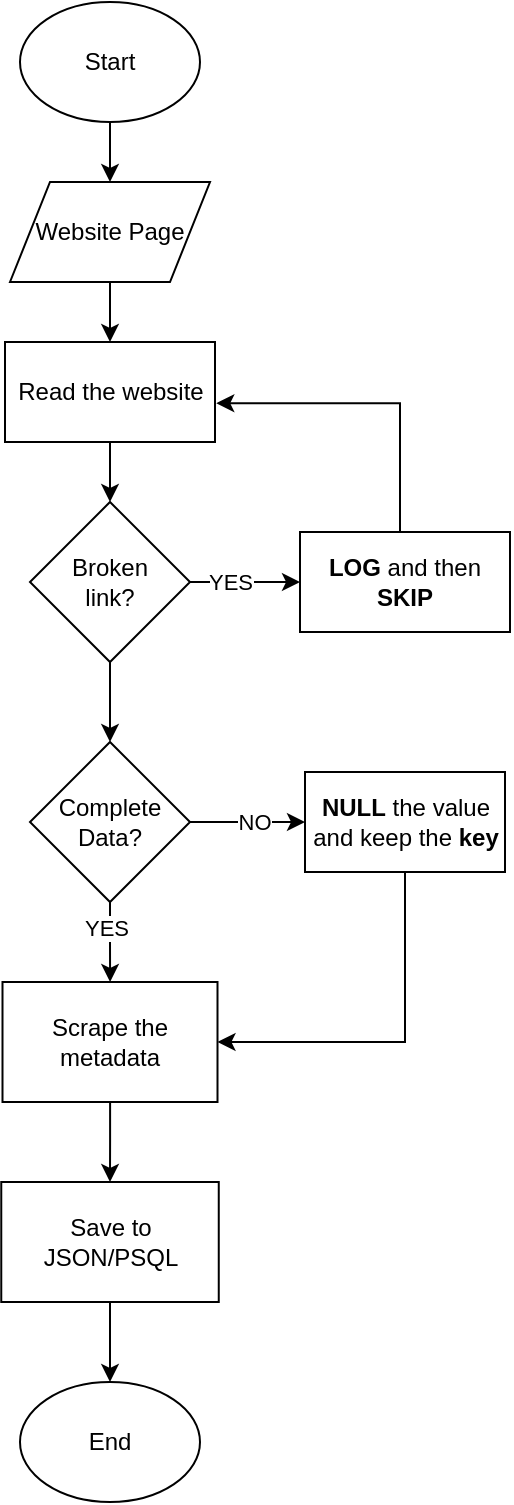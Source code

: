 <mxfile pages="3">
    <diagram name="Page-1" id="tKZHT5R124W45EyModIy">
        <mxGraphModel dx="465" dy="458" grid="1" gridSize="10" guides="1" tooltips="1" connect="1" arrows="1" fold="1" page="1" pageScale="1" pageWidth="850" pageHeight="1100" math="0" shadow="0">
            <root>
                <mxCell id="0"/>
                <mxCell id="1" parent="0"/>
                <mxCell id="uIuvncigJdHBzl5L_ONP-3" value="" style="edgeStyle=orthogonalEdgeStyle;rounded=0;orthogonalLoop=1;jettySize=auto;html=1;" parent="1" source="uIuvncigJdHBzl5L_ONP-1" target="uIuvncigJdHBzl5L_ONP-2" edge="1">
                    <mxGeometry relative="1" as="geometry"/>
                </mxCell>
                <mxCell id="uIuvncigJdHBzl5L_ONP-1" value="Start" style="ellipse;whiteSpace=wrap;html=1;" parent="1" vertex="1">
                    <mxGeometry x="350" y="100" width="90" height="60" as="geometry"/>
                </mxCell>
                <mxCell id="uIuvncigJdHBzl5L_ONP-5" value="" style="edgeStyle=orthogonalEdgeStyle;rounded=0;orthogonalLoop=1;jettySize=auto;html=1;" parent="1" source="uIuvncigJdHBzl5L_ONP-2" target="uIuvncigJdHBzl5L_ONP-4" edge="1">
                    <mxGeometry relative="1" as="geometry"/>
                </mxCell>
                <mxCell id="uIuvncigJdHBzl5L_ONP-2" value="Website Page" style="shape=parallelogram;perimeter=parallelogramPerimeter;whiteSpace=wrap;html=1;fixedSize=1;" parent="1" vertex="1">
                    <mxGeometry x="345" y="190" width="100" height="50" as="geometry"/>
                </mxCell>
                <mxCell id="uIuvncigJdHBzl5L_ONP-7" value="" style="edgeStyle=orthogonalEdgeStyle;rounded=0;orthogonalLoop=1;jettySize=auto;html=1;" parent="1" source="uIuvncigJdHBzl5L_ONP-4" target="uIuvncigJdHBzl5L_ONP-6" edge="1">
                    <mxGeometry relative="1" as="geometry"/>
                </mxCell>
                <mxCell id="uIuvncigJdHBzl5L_ONP-4" value="Read the website" style="whiteSpace=wrap;html=1;" parent="1" vertex="1">
                    <mxGeometry x="342.5" y="270" width="105" height="50" as="geometry"/>
                </mxCell>
                <mxCell id="uIuvncigJdHBzl5L_ONP-9" value="" style="edgeStyle=orthogonalEdgeStyle;rounded=0;orthogonalLoop=1;jettySize=auto;html=1;" parent="1" source="uIuvncigJdHBzl5L_ONP-6" target="uIuvncigJdHBzl5L_ONP-8" edge="1">
                    <mxGeometry relative="1" as="geometry"/>
                </mxCell>
                <mxCell id="uIuvncigJdHBzl5L_ONP-11" value="YES" style="edgeLabel;html=1;align=center;verticalAlign=middle;resizable=0;points=[];" parent="uIuvncigJdHBzl5L_ONP-9" vertex="1" connectable="0">
                    <mxGeometry x="-0.268" relative="1" as="geometry">
                        <mxPoint as="offset"/>
                    </mxGeometry>
                </mxCell>
                <mxCell id="uIuvncigJdHBzl5L_ONP-13" value="" style="edgeStyle=orthogonalEdgeStyle;rounded=0;orthogonalLoop=1;jettySize=auto;html=1;" parent="1" source="uIuvncigJdHBzl5L_ONP-6" target="uIuvncigJdHBzl5L_ONP-12" edge="1">
                    <mxGeometry relative="1" as="geometry"/>
                </mxCell>
                <mxCell id="uIuvncigJdHBzl5L_ONP-6" value="Broken&lt;div&gt;link?&lt;/div&gt;" style="rhombus;whiteSpace=wrap;html=1;" parent="1" vertex="1">
                    <mxGeometry x="355" y="350" width="80" height="80" as="geometry"/>
                </mxCell>
                <mxCell id="uIuvncigJdHBzl5L_ONP-8" value="&lt;b&gt;LOG&lt;/b&gt;&amp;nbsp;and then &lt;b&gt;SKIP&lt;/b&gt;" style="whiteSpace=wrap;html=1;" parent="1" vertex="1">
                    <mxGeometry x="490" y="365" width="105" height="50" as="geometry"/>
                </mxCell>
                <mxCell id="uIuvncigJdHBzl5L_ONP-10" style="edgeStyle=orthogonalEdgeStyle;rounded=0;orthogonalLoop=1;jettySize=auto;html=1;entryX=1.006;entryY=0.612;entryDx=0;entryDy=0;entryPerimeter=0;" parent="1" source="uIuvncigJdHBzl5L_ONP-8" target="uIuvncigJdHBzl5L_ONP-4" edge="1">
                    <mxGeometry relative="1" as="geometry">
                        <Array as="points">
                            <mxPoint x="540" y="301"/>
                        </Array>
                    </mxGeometry>
                </mxCell>
                <mxCell id="uIuvncigJdHBzl5L_ONP-15" value="" style="edgeStyle=orthogonalEdgeStyle;rounded=0;orthogonalLoop=1;jettySize=auto;html=1;" parent="1" source="uIuvncigJdHBzl5L_ONP-12" target="uIuvncigJdHBzl5L_ONP-14" edge="1">
                    <mxGeometry relative="1" as="geometry"/>
                </mxCell>
                <mxCell id="uIuvncigJdHBzl5L_ONP-16" value="NO" style="edgeLabel;html=1;align=center;verticalAlign=middle;resizable=0;points=[];" parent="uIuvncigJdHBzl5L_ONP-15" vertex="1" connectable="0">
                    <mxGeometry x="0.108" relative="1" as="geometry">
                        <mxPoint as="offset"/>
                    </mxGeometry>
                </mxCell>
                <mxCell id="uIuvncigJdHBzl5L_ONP-20" value="" style="edgeStyle=orthogonalEdgeStyle;rounded=0;orthogonalLoop=1;jettySize=auto;html=1;" parent="1" source="uIuvncigJdHBzl5L_ONP-12" target="uIuvncigJdHBzl5L_ONP-19" edge="1">
                    <mxGeometry relative="1" as="geometry"/>
                </mxCell>
                <mxCell id="uIuvncigJdHBzl5L_ONP-21" value="YES" style="edgeLabel;html=1;align=center;verticalAlign=middle;resizable=0;points=[];" parent="uIuvncigJdHBzl5L_ONP-20" vertex="1" connectable="0">
                    <mxGeometry x="-0.344" y="-2" relative="1" as="geometry">
                        <mxPoint as="offset"/>
                    </mxGeometry>
                </mxCell>
                <mxCell id="uIuvncigJdHBzl5L_ONP-12" value="Complete&lt;div&gt;Data?&lt;/div&gt;" style="rhombus;whiteSpace=wrap;html=1;" parent="1" vertex="1">
                    <mxGeometry x="355" y="470" width="80" height="80" as="geometry"/>
                </mxCell>
                <mxCell id="uIuvncigJdHBzl5L_ONP-22" style="edgeStyle=orthogonalEdgeStyle;rounded=0;orthogonalLoop=1;jettySize=auto;html=1;entryX=1;entryY=0.5;entryDx=0;entryDy=0;" parent="1" source="uIuvncigJdHBzl5L_ONP-14" target="uIuvncigJdHBzl5L_ONP-19" edge="1">
                    <mxGeometry relative="1" as="geometry">
                        <Array as="points">
                            <mxPoint x="543" y="620"/>
                        </Array>
                    </mxGeometry>
                </mxCell>
                <mxCell id="uIuvncigJdHBzl5L_ONP-14" value="&lt;b&gt;NULL&lt;/b&gt;&amp;nbsp;the value and keep the &lt;b&gt;key&lt;/b&gt;" style="whiteSpace=wrap;html=1;" parent="1" vertex="1">
                    <mxGeometry x="492.5" y="485" width="100" height="50" as="geometry"/>
                </mxCell>
                <mxCell id="uIuvncigJdHBzl5L_ONP-24" value="" style="edgeStyle=orthogonalEdgeStyle;rounded=0;orthogonalLoop=1;jettySize=auto;html=1;" parent="1" source="uIuvncigJdHBzl5L_ONP-19" target="uIuvncigJdHBzl5L_ONP-23" edge="1">
                    <mxGeometry relative="1" as="geometry"/>
                </mxCell>
                <mxCell id="uIuvncigJdHBzl5L_ONP-19" value="Scrape the metadata" style="whiteSpace=wrap;html=1;" parent="1" vertex="1">
                    <mxGeometry x="341.25" y="590" width="107.5" height="60" as="geometry"/>
                </mxCell>
                <mxCell id="uIuvncigJdHBzl5L_ONP-26" style="edgeStyle=orthogonalEdgeStyle;rounded=0;orthogonalLoop=1;jettySize=auto;html=1;entryX=0.5;entryY=0;entryDx=0;entryDy=0;" parent="1" source="uIuvncigJdHBzl5L_ONP-23" target="uIuvncigJdHBzl5L_ONP-25" edge="1">
                    <mxGeometry relative="1" as="geometry"/>
                </mxCell>
                <mxCell id="uIuvncigJdHBzl5L_ONP-23" value="Save to JSON/PSQL" style="whiteSpace=wrap;html=1;" parent="1" vertex="1">
                    <mxGeometry x="340.63" y="690" width="108.75" height="60" as="geometry"/>
                </mxCell>
                <mxCell id="uIuvncigJdHBzl5L_ONP-25" value="End" style="ellipse;whiteSpace=wrap;html=1;" parent="1" vertex="1">
                    <mxGeometry x="350" y="790" width="90" height="60" as="geometry"/>
                </mxCell>
            </root>
        </mxGraphModel>
    </diagram>
    <diagram id="ckfEmofKeVWqnkhITLWK" name="Database schema">
        <mxGraphModel dx="465" dy="458" grid="1" gridSize="10" guides="1" tooltips="1" connect="1" arrows="1" fold="1" page="1" pageScale="1" pageWidth="850" pageHeight="1100" math="0" shadow="0">
            <root>
                <mxCell id="0"/>
                <mxCell id="1" parent="0"/>
                <mxCell id="IUnJJ_I0Kqb06KhJJtZa-1" value="seismic_event" style="shape=table;startSize=30;container=1;collapsible=1;childLayout=tableLayout;fixedRows=1;rowLines=0;fontStyle=1;align=center;resizeLast=1;html=1;" parent="1" vertex="1">
                    <mxGeometry x="40" y="120" width="390" height="660" as="geometry"/>
                </mxCell>
                <mxCell id="IUnJJ_I0Kqb06KhJJtZa-2" value="" style="shape=tableRow;horizontal=0;startSize=0;swimlaneHead=0;swimlaneBody=0;fillColor=none;collapsible=0;dropTarget=0;points=[[0,0.5],[1,0.5]];portConstraint=eastwest;top=0;left=0;right=0;bottom=1;fontStyle=4" parent="IUnJJ_I0Kqb06KhJJtZa-1" vertex="1">
                    <mxGeometry y="30" width="390" height="30" as="geometry"/>
                </mxCell>
                <mxCell id="IUnJJ_I0Kqb06KhJJtZa-3" value="PK" style="shape=partialRectangle;connectable=0;fillColor=none;top=0;left=0;bottom=0;right=0;fontStyle=1;overflow=hidden;whiteSpace=wrap;html=1;" parent="IUnJJ_I0Kqb06KhJJtZa-2" vertex="1">
                    <mxGeometry width="30" height="30" as="geometry">
                        <mxRectangle width="30" height="30" as="alternateBounds"/>
                    </mxGeometry>
                </mxCell>
                <mxCell id="IUnJJ_I0Kqb06KhJJtZa-4" value="eq_id (AUTO-INCREMENT NOT NULL)" style="shape=partialRectangle;connectable=0;fillColor=none;top=0;left=0;bottom=0;right=0;align=left;spacingLeft=6;fontStyle=1;overflow=hidden;whiteSpace=wrap;html=1;" parent="IUnJJ_I0Kqb06KhJJtZa-2" vertex="1">
                    <mxGeometry x="30" width="260" height="30" as="geometry">
                        <mxRectangle width="260" height="30" as="alternateBounds"/>
                    </mxGeometry>
                </mxCell>
                <mxCell id="IUnJJ_I0Kqb06KhJJtZa-86" value="INT" style="shape=partialRectangle;connectable=0;fillColor=none;top=0;left=0;bottom=0;right=0;align=left;spacingLeft=6;fontStyle=1;overflow=hidden;whiteSpace=wrap;html=1;" parent="IUnJJ_I0Kqb06KhJJtZa-2" vertex="1">
                    <mxGeometry x="290" width="100" height="30" as="geometry">
                        <mxRectangle width="100" height="30" as="alternateBounds"/>
                    </mxGeometry>
                </mxCell>
                <mxCell id="IUnJJ_I0Kqb06KhJJtZa-5" value="" style="shape=tableRow;horizontal=0;startSize=0;swimlaneHead=0;swimlaneBody=0;fillColor=none;collapsible=0;dropTarget=0;points=[[0,0.5],[1,0.5]];portConstraint=eastwest;top=0;left=0;right=0;bottom=0;" parent="IUnJJ_I0Kqb06KhJJtZa-1" vertex="1">
                    <mxGeometry y="60" width="390" height="30" as="geometry"/>
                </mxCell>
                <mxCell id="IUnJJ_I0Kqb06KhJJtZa-6" value="FK" style="shape=partialRectangle;connectable=0;fillColor=none;top=0;left=0;bottom=0;right=0;editable=1;overflow=hidden;whiteSpace=wrap;html=1;" parent="IUnJJ_I0Kqb06KhJJtZa-5" vertex="1">
                    <mxGeometry width="30" height="30" as="geometry">
                        <mxRectangle width="30" height="30" as="alternateBounds"/>
                    </mxGeometry>
                </mxCell>
                <mxCell id="IUnJJ_I0Kqb06KhJJtZa-7" value="eq_business_key&lt;span style=&quot;white-space: pre;&quot;&gt;&#x9;&lt;/span&gt;&lt;span style=&quot;white-space: pre;&quot;&gt;&#x9;&lt;/span&gt;&lt;span style=&quot;white-space: pre;&quot;&gt;&#x9;&lt;span style=&quot;white-space: pre;&quot;&gt;&#x9;&lt;/span&gt;&lt;/span&gt;UNIQUE" style="shape=partialRectangle;connectable=0;fillColor=none;top=0;left=0;bottom=0;right=0;align=left;spacingLeft=6;overflow=hidden;whiteSpace=wrap;html=1;strokeColor=default;strokeWidth=10;" parent="IUnJJ_I0Kqb06KhJJtZa-5" vertex="1">
                    <mxGeometry x="30" width="260" height="30" as="geometry">
                        <mxRectangle width="260" height="30" as="alternateBounds"/>
                    </mxGeometry>
                </mxCell>
                <mxCell id="IUnJJ_I0Kqb06KhJJtZa-87" value="TEXT" style="shape=partialRectangle;connectable=0;fillColor=none;top=0;left=0;bottom=0;right=0;align=left;spacingLeft=6;overflow=hidden;whiteSpace=wrap;html=1;strokeColor=inherit;" parent="IUnJJ_I0Kqb06KhJJtZa-5" vertex="1">
                    <mxGeometry x="290" width="100" height="30" as="geometry">
                        <mxRectangle width="100" height="30" as="alternateBounds"/>
                    </mxGeometry>
                </mxCell>
                <mxCell id="IUnJJ_I0Kqb06KhJJtZa-272" style="shape=tableRow;horizontal=0;startSize=0;swimlaneHead=0;swimlaneBody=0;fillColor=none;collapsible=0;dropTarget=0;points=[[0,0.5],[1,0.5]];portConstraint=eastwest;top=0;left=0;right=0;bottom=0;" parent="IUnJJ_I0Kqb06KhJJtZa-1" vertex="1">
                    <mxGeometry y="90" width="390" height="30" as="geometry"/>
                </mxCell>
                <mxCell id="IUnJJ_I0Kqb06KhJJtZa-273" style="shape=partialRectangle;connectable=0;fillColor=none;top=0;left=0;bottom=0;right=0;editable=1;overflow=hidden;whiteSpace=wrap;html=1;" parent="IUnJJ_I0Kqb06KhJJtZa-272" vertex="1">
                    <mxGeometry width="30" height="30" as="geometry">
                        <mxRectangle width="30" height="30" as="alternateBounds"/>
                    </mxGeometry>
                </mxCell>
                <mxCell id="IUnJJ_I0Kqb06KhJJtZa-274" value="eq_no" style="shape=partialRectangle;connectable=0;fillColor=none;top=0;left=0;bottom=0;right=0;align=left;spacingLeft=6;overflow=hidden;whiteSpace=wrap;html=1;strokeColor=default;strokeWidth=10;" parent="IUnJJ_I0Kqb06KhJJtZa-272" vertex="1">
                    <mxGeometry x="30" width="260" height="30" as="geometry">
                        <mxRectangle width="260" height="30" as="alternateBounds"/>
                    </mxGeometry>
                </mxCell>
                <mxCell id="IUnJJ_I0Kqb06KhJJtZa-275" value="INT" style="shape=partialRectangle;connectable=0;fillColor=none;top=0;left=0;bottom=0;right=0;align=left;spacingLeft=6;overflow=hidden;whiteSpace=wrap;html=1;strokeColor=inherit;" parent="IUnJJ_I0Kqb06KhJJtZa-272" vertex="1">
                    <mxGeometry x="290" width="100" height="30" as="geometry">
                        <mxRectangle width="100" height="30" as="alternateBounds"/>
                    </mxGeometry>
                </mxCell>
                <mxCell id="IUnJJ_I0Kqb06KhJJtZa-8" value="" style="shape=tableRow;horizontal=0;startSize=0;swimlaneHead=0;swimlaneBody=0;fillColor=none;collapsible=0;dropTarget=0;points=[[0,0.5],[1,0.5]];portConstraint=eastwest;top=0;left=0;right=0;bottom=0;" parent="IUnJJ_I0Kqb06KhJJtZa-1" vertex="1">
                    <mxGeometry y="120" width="390" height="30" as="geometry"/>
                </mxCell>
                <mxCell id="IUnJJ_I0Kqb06KhJJtZa-9" value="" style="shape=partialRectangle;connectable=0;fillColor=none;top=0;left=0;bottom=0;right=0;editable=1;overflow=hidden;whiteSpace=wrap;html=1;" parent="IUnJJ_I0Kqb06KhJJtZa-8" vertex="1">
                    <mxGeometry width="30" height="30" as="geometry">
                        <mxRectangle width="30" height="30" as="alternateBounds"/>
                    </mxGeometry>
                </mxCell>
                <mxCell id="IUnJJ_I0Kqb06KhJJtZa-10" value="datetime&amp;nbsp;" style="shape=partialRectangle;connectable=0;fillColor=none;top=0;left=0;bottom=0;right=0;align=left;spacingLeft=6;overflow=hidden;whiteSpace=wrap;html=1;strokeColor=default;strokeWidth=10;" parent="IUnJJ_I0Kqb06KhJJtZa-8" vertex="1">
                    <mxGeometry x="30" width="260" height="30" as="geometry">
                        <mxRectangle width="260" height="30" as="alternateBounds"/>
                    </mxGeometry>
                </mxCell>
                <mxCell id="IUnJJ_I0Kqb06KhJJtZa-88" value="TIMESTAMP" style="shape=partialRectangle;connectable=0;fillColor=none;top=0;left=0;bottom=0;right=0;align=left;spacingLeft=6;overflow=hidden;whiteSpace=wrap;html=1;strokeColor=inherit;" parent="IUnJJ_I0Kqb06KhJJtZa-8" vertex="1">
                    <mxGeometry x="290" width="100" height="30" as="geometry">
                        <mxRectangle width="100" height="30" as="alternateBounds"/>
                    </mxGeometry>
                </mxCell>
                <mxCell id="IUnJJ_I0Kqb06KhJJtZa-11" value="" style="shape=tableRow;horizontal=0;startSize=0;swimlaneHead=0;swimlaneBody=0;fillColor=none;collapsible=0;dropTarget=0;points=[[0,0.5],[1,0.5]];portConstraint=eastwest;top=0;left=0;right=0;bottom=0;" parent="IUnJJ_I0Kqb06KhJJtZa-1" vertex="1">
                    <mxGeometry y="150" width="390" height="30" as="geometry"/>
                </mxCell>
                <mxCell id="IUnJJ_I0Kqb06KhJJtZa-12" value="" style="shape=partialRectangle;connectable=0;fillColor=none;top=0;left=0;bottom=0;right=0;editable=1;overflow=hidden;whiteSpace=wrap;html=1;" parent="IUnJJ_I0Kqb06KhJJtZa-11" vertex="1">
                    <mxGeometry width="30" height="30" as="geometry">
                        <mxRectangle width="30" height="30" as="alternateBounds"/>
                    </mxGeometry>
                </mxCell>
                <mxCell id="IUnJJ_I0Kqb06KhJJtZa-13" value="latitude_str" style="shape=partialRectangle;connectable=0;fillColor=none;top=0;left=0;bottom=0;right=0;align=left;spacingLeft=6;overflow=hidden;whiteSpace=wrap;html=1;strokeColor=default;strokeWidth=10;" parent="IUnJJ_I0Kqb06KhJJtZa-11" vertex="1">
                    <mxGeometry x="30" width="260" height="30" as="geometry">
                        <mxRectangle width="260" height="30" as="alternateBounds"/>
                    </mxGeometry>
                </mxCell>
                <mxCell id="IUnJJ_I0Kqb06KhJJtZa-89" value="VARCHAR(20)" style="shape=partialRectangle;connectable=0;fillColor=none;top=0;left=0;bottom=0;right=0;align=left;spacingLeft=6;overflow=hidden;whiteSpace=wrap;html=1;strokeColor=inherit;" parent="IUnJJ_I0Kqb06KhJJtZa-11" vertex="1">
                    <mxGeometry x="290" width="100" height="30" as="geometry">
                        <mxRectangle width="100" height="30" as="alternateBounds"/>
                    </mxGeometry>
                </mxCell>
                <mxCell id="IUnJJ_I0Kqb06KhJJtZa-91" value="" style="shape=tableRow;horizontal=0;startSize=0;swimlaneHead=0;swimlaneBody=0;fillColor=none;collapsible=0;dropTarget=0;points=[[0,0.5],[1,0.5]];portConstraint=eastwest;top=0;left=0;right=0;bottom=0;" parent="IUnJJ_I0Kqb06KhJJtZa-1" vertex="1">
                    <mxGeometry y="180" width="390" height="30" as="geometry"/>
                </mxCell>
                <mxCell id="IUnJJ_I0Kqb06KhJJtZa-92" value="" style="shape=partialRectangle;connectable=0;fillColor=none;top=0;left=0;bottom=0;right=0;editable=1;overflow=hidden;whiteSpace=wrap;html=1;" parent="IUnJJ_I0Kqb06KhJJtZa-91" vertex="1">
                    <mxGeometry width="30" height="30" as="geometry">
                        <mxRectangle width="30" height="30" as="alternateBounds"/>
                    </mxGeometry>
                </mxCell>
                <mxCell id="IUnJJ_I0Kqb06KhJJtZa-93" value="longitude_str" style="shape=partialRectangle;connectable=0;fillColor=none;top=0;left=0;bottom=0;right=0;align=left;spacingLeft=6;overflow=hidden;whiteSpace=wrap;html=1;strokeColor=default;strokeWidth=10;" parent="IUnJJ_I0Kqb06KhJJtZa-91" vertex="1">
                    <mxGeometry x="30" width="260" height="30" as="geometry">
                        <mxRectangle width="260" height="30" as="alternateBounds"/>
                    </mxGeometry>
                </mxCell>
                <mxCell id="IUnJJ_I0Kqb06KhJJtZa-94" value="VARCHAR(20)" style="shape=partialRectangle;connectable=0;fillColor=none;top=0;left=0;bottom=0;right=0;align=left;spacingLeft=6;overflow=hidden;whiteSpace=wrap;html=1;strokeColor=inherit;" parent="IUnJJ_I0Kqb06KhJJtZa-91" vertex="1">
                    <mxGeometry x="290" width="100" height="30" as="geometry">
                        <mxRectangle width="100" height="30" as="alternateBounds"/>
                    </mxGeometry>
                </mxCell>
                <mxCell id="IUnJJ_I0Kqb06KhJJtZa-95" value="" style="shape=tableRow;horizontal=0;startSize=0;swimlaneHead=0;swimlaneBody=0;fillColor=none;collapsible=0;dropTarget=0;points=[[0,0.5],[1,0.5]];portConstraint=eastwest;top=0;left=0;right=0;bottom=0;" parent="IUnJJ_I0Kqb06KhJJtZa-1" vertex="1">
                    <mxGeometry y="210" width="390" height="30" as="geometry"/>
                </mxCell>
                <mxCell id="IUnJJ_I0Kqb06KhJJtZa-96" value="" style="shape=partialRectangle;connectable=0;fillColor=none;top=0;left=0;bottom=0;right=0;editable=1;overflow=hidden;whiteSpace=wrap;html=1;" parent="IUnJJ_I0Kqb06KhJJtZa-95" vertex="1">
                    <mxGeometry width="30" height="30" as="geometry">
                        <mxRectangle width="30" height="30" as="alternateBounds"/>
                    </mxGeometry>
                </mxCell>
                <mxCell id="IUnJJ_I0Kqb06KhJJtZa-97" value="latitude" style="shape=partialRectangle;connectable=0;fillColor=none;top=0;left=0;bottom=0;right=0;align=left;spacingLeft=6;overflow=hidden;whiteSpace=wrap;html=1;strokeColor=default;strokeWidth=10;" parent="IUnJJ_I0Kqb06KhJJtZa-95" vertex="1">
                    <mxGeometry x="30" width="260" height="30" as="geometry">
                        <mxRectangle width="260" height="30" as="alternateBounds"/>
                    </mxGeometry>
                </mxCell>
                <mxCell id="IUnJJ_I0Kqb06KhJJtZa-98" value="NUMERIC" style="shape=partialRectangle;connectable=0;fillColor=none;top=0;left=0;bottom=0;right=0;align=left;spacingLeft=6;overflow=hidden;whiteSpace=wrap;html=1;strokeColor=inherit;" parent="IUnJJ_I0Kqb06KhJJtZa-95" vertex="1">
                    <mxGeometry x="290" width="100" height="30" as="geometry">
                        <mxRectangle width="100" height="30" as="alternateBounds"/>
                    </mxGeometry>
                </mxCell>
                <mxCell id="IUnJJ_I0Kqb06KhJJtZa-99" value="" style="shape=tableRow;horizontal=0;startSize=0;swimlaneHead=0;swimlaneBody=0;fillColor=none;collapsible=0;dropTarget=0;points=[[0,0.5],[1,0.5]];portConstraint=eastwest;top=0;left=0;right=0;bottom=0;" parent="IUnJJ_I0Kqb06KhJJtZa-1" vertex="1">
                    <mxGeometry y="240" width="390" height="30" as="geometry"/>
                </mxCell>
                <mxCell id="IUnJJ_I0Kqb06KhJJtZa-100" value="" style="shape=partialRectangle;connectable=0;fillColor=none;top=0;left=0;bottom=0;right=0;editable=1;overflow=hidden;whiteSpace=wrap;html=1;" parent="IUnJJ_I0Kqb06KhJJtZa-99" vertex="1">
                    <mxGeometry width="30" height="30" as="geometry">
                        <mxRectangle width="30" height="30" as="alternateBounds"/>
                    </mxGeometry>
                </mxCell>
                <mxCell id="IUnJJ_I0Kqb06KhJJtZa-101" value="longitude" style="shape=partialRectangle;connectable=0;fillColor=none;top=0;left=0;bottom=0;right=0;align=left;spacingLeft=6;overflow=hidden;whiteSpace=wrap;html=1;strokeColor=default;strokeWidth=10;" parent="IUnJJ_I0Kqb06KhJJtZa-99" vertex="1">
                    <mxGeometry x="30" width="260" height="30" as="geometry">
                        <mxRectangle width="260" height="30" as="alternateBounds"/>
                    </mxGeometry>
                </mxCell>
                <mxCell id="IUnJJ_I0Kqb06KhJJtZa-102" value="NUMERIC" style="shape=partialRectangle;connectable=0;fillColor=none;top=0;left=0;bottom=0;right=0;align=left;spacingLeft=6;overflow=hidden;whiteSpace=wrap;html=1;strokeColor=inherit;" parent="IUnJJ_I0Kqb06KhJJtZa-99" vertex="1">
                    <mxGeometry x="290" width="100" height="30" as="geometry">
                        <mxRectangle width="100" height="30" as="alternateBounds"/>
                    </mxGeometry>
                </mxCell>
                <mxCell id="IUnJJ_I0Kqb06KhJJtZa-103" value="" style="shape=tableRow;horizontal=0;startSize=0;swimlaneHead=0;swimlaneBody=0;fillColor=none;collapsible=0;dropTarget=0;points=[[0,0.5],[1,0.5]];portConstraint=eastwest;top=0;left=0;right=0;bottom=0;" parent="IUnJJ_I0Kqb06KhJJtZa-1" vertex="1">
                    <mxGeometry y="270" width="390" height="30" as="geometry"/>
                </mxCell>
                <mxCell id="IUnJJ_I0Kqb06KhJJtZa-104" value="" style="shape=partialRectangle;connectable=0;fillColor=none;top=0;left=0;bottom=0;right=0;editable=1;overflow=hidden;whiteSpace=wrap;html=1;" parent="IUnJJ_I0Kqb06KhJJtZa-103" vertex="1">
                    <mxGeometry width="30" height="30" as="geometry">
                        <mxRectangle width="30" height="30" as="alternateBounds"/>
                    </mxGeometry>
                </mxCell>
                <mxCell id="IUnJJ_I0Kqb06KhJJtZa-105" value="region" style="shape=partialRectangle;connectable=0;fillColor=none;top=0;left=0;bottom=0;right=0;align=left;spacingLeft=6;overflow=hidden;whiteSpace=wrap;html=1;strokeColor=default;strokeWidth=10;" parent="IUnJJ_I0Kqb06KhJJtZa-103" vertex="1">
                    <mxGeometry x="30" width="260" height="30" as="geometry">
                        <mxRectangle width="260" height="30" as="alternateBounds"/>
                    </mxGeometry>
                </mxCell>
                <mxCell id="IUnJJ_I0Kqb06KhJJtZa-106" value="TEXT" style="shape=partialRectangle;connectable=0;fillColor=none;top=0;left=0;bottom=0;right=0;align=left;spacingLeft=6;overflow=hidden;whiteSpace=wrap;html=1;strokeColor=inherit;" parent="IUnJJ_I0Kqb06KhJJtZa-103" vertex="1">
                    <mxGeometry x="290" width="100" height="30" as="geometry">
                        <mxRectangle width="100" height="30" as="alternateBounds"/>
                    </mxGeometry>
                </mxCell>
                <mxCell id="IUnJJ_I0Kqb06KhJJtZa-107" value="" style="shape=tableRow;horizontal=0;startSize=0;swimlaneHead=0;swimlaneBody=0;fillColor=none;collapsible=0;dropTarget=0;points=[[0,0.5],[1,0.5]];portConstraint=eastwest;top=0;left=0;right=0;bottom=0;" parent="IUnJJ_I0Kqb06KhJJtZa-1" vertex="1">
                    <mxGeometry y="300" width="390" height="30" as="geometry"/>
                </mxCell>
                <mxCell id="IUnJJ_I0Kqb06KhJJtZa-108" value="" style="shape=partialRectangle;connectable=0;fillColor=none;top=0;left=0;bottom=0;right=0;editable=1;overflow=hidden;whiteSpace=wrap;html=1;" parent="IUnJJ_I0Kqb06KhJJtZa-107" vertex="1">
                    <mxGeometry width="30" height="30" as="geometry">
                        <mxRectangle width="30" height="30" as="alternateBounds"/>
                    </mxGeometry>
                </mxCell>
                <mxCell id="IUnJJ_I0Kqb06KhJJtZa-109" value="location" style="shape=partialRectangle;connectable=0;fillColor=none;top=0;left=0;bottom=0;right=0;align=left;spacingLeft=6;overflow=hidden;whiteSpace=wrap;html=1;strokeColor=default;strokeWidth=10;" parent="IUnJJ_I0Kqb06KhJJtZa-107" vertex="1">
                    <mxGeometry x="30" width="260" height="30" as="geometry">
                        <mxRectangle width="260" height="30" as="alternateBounds"/>
                    </mxGeometry>
                </mxCell>
                <mxCell id="IUnJJ_I0Kqb06KhJJtZa-110" value="TEXT" style="shape=partialRectangle;connectable=0;fillColor=none;top=0;left=0;bottom=0;right=0;align=left;spacingLeft=6;overflow=hidden;whiteSpace=wrap;html=1;strokeColor=inherit;" parent="IUnJJ_I0Kqb06KhJJtZa-107" vertex="1">
                    <mxGeometry x="290" width="100" height="30" as="geometry">
                        <mxRectangle width="100" height="30" as="alternateBounds"/>
                    </mxGeometry>
                </mxCell>
                <mxCell id="IUnJJ_I0Kqb06KhJJtZa-111" value="" style="shape=tableRow;horizontal=0;startSize=0;swimlaneHead=0;swimlaneBody=0;fillColor=none;collapsible=0;dropTarget=0;points=[[0,0.5],[1,0.5]];portConstraint=eastwest;top=0;left=0;right=0;bottom=0;" parent="IUnJJ_I0Kqb06KhJJtZa-1" vertex="1">
                    <mxGeometry y="330" width="390" height="30" as="geometry"/>
                </mxCell>
                <mxCell id="IUnJJ_I0Kqb06KhJJtZa-112" value="" style="shape=partialRectangle;connectable=0;fillColor=none;top=0;left=0;bottom=0;right=0;editable=1;overflow=hidden;whiteSpace=wrap;html=1;" parent="IUnJJ_I0Kqb06KhJJtZa-111" vertex="1">
                    <mxGeometry width="30" height="30" as="geometry">
                        <mxRectangle width="30" height="30" as="alternateBounds"/>
                    </mxGeometry>
                </mxCell>
                <mxCell id="IUnJJ_I0Kqb06KhJJtZa-113" value="municipality" style="shape=partialRectangle;connectable=0;fillColor=none;top=0;left=0;bottom=0;right=0;align=left;spacingLeft=6;overflow=hidden;whiteSpace=wrap;html=1;strokeColor=default;strokeWidth=10;" parent="IUnJJ_I0Kqb06KhJJtZa-111" vertex="1">
                    <mxGeometry x="30" width="260" height="30" as="geometry">
                        <mxRectangle width="260" height="30" as="alternateBounds"/>
                    </mxGeometry>
                </mxCell>
                <mxCell id="IUnJJ_I0Kqb06KhJJtZa-114" value="TEXT" style="shape=partialRectangle;connectable=0;fillColor=none;top=0;left=0;bottom=0;right=0;align=left;spacingLeft=6;overflow=hidden;whiteSpace=wrap;html=1;strokeColor=inherit;" parent="IUnJJ_I0Kqb06KhJJtZa-111" vertex="1">
                    <mxGeometry x="290" width="100" height="30" as="geometry">
                        <mxRectangle width="100" height="30" as="alternateBounds"/>
                    </mxGeometry>
                </mxCell>
                <mxCell id="IUnJJ_I0Kqb06KhJJtZa-115" value="" style="shape=tableRow;horizontal=0;startSize=0;swimlaneHead=0;swimlaneBody=0;fillColor=none;collapsible=0;dropTarget=0;points=[[0,0.5],[1,0.5]];portConstraint=eastwest;top=0;left=0;right=0;bottom=0;" parent="IUnJJ_I0Kqb06KhJJtZa-1" vertex="1">
                    <mxGeometry y="360" width="390" height="30" as="geometry"/>
                </mxCell>
                <mxCell id="IUnJJ_I0Kqb06KhJJtZa-116" value="" style="shape=partialRectangle;connectable=0;fillColor=none;top=0;left=0;bottom=0;right=0;editable=1;overflow=hidden;whiteSpace=wrap;html=1;" parent="IUnJJ_I0Kqb06KhJJtZa-115" vertex="1">
                    <mxGeometry width="30" height="30" as="geometry">
                        <mxRectangle width="30" height="30" as="alternateBounds"/>
                    </mxGeometry>
                </mxCell>
                <mxCell id="IUnJJ_I0Kqb06KhJJtZa-117" value="province" style="shape=partialRectangle;connectable=0;fillColor=none;top=0;left=0;bottom=0;right=0;align=left;spacingLeft=6;overflow=hidden;whiteSpace=wrap;html=1;strokeColor=default;strokeWidth=10;" parent="IUnJJ_I0Kqb06KhJJtZa-115" vertex="1">
                    <mxGeometry x="30" width="260" height="30" as="geometry">
                        <mxRectangle width="260" height="30" as="alternateBounds"/>
                    </mxGeometry>
                </mxCell>
                <mxCell id="IUnJJ_I0Kqb06KhJJtZa-118" value="TEXT" style="shape=partialRectangle;connectable=0;fillColor=none;top=0;left=0;bottom=0;right=0;align=left;spacingLeft=6;overflow=hidden;whiteSpace=wrap;html=1;strokeColor=inherit;" parent="IUnJJ_I0Kqb06KhJJtZa-115" vertex="1">
                    <mxGeometry x="290" width="100" height="30" as="geometry">
                        <mxRectangle width="100" height="30" as="alternateBounds"/>
                    </mxGeometry>
                </mxCell>
                <mxCell id="IUnJJ_I0Kqb06KhJJtZa-119" value="" style="shape=tableRow;horizontal=0;startSize=0;swimlaneHead=0;swimlaneBody=0;fillColor=none;collapsible=0;dropTarget=0;points=[[0,0.5],[1,0.5]];portConstraint=eastwest;top=0;left=0;right=0;bottom=0;" parent="IUnJJ_I0Kqb06KhJJtZa-1" vertex="1">
                    <mxGeometry y="390" width="390" height="30" as="geometry"/>
                </mxCell>
                <mxCell id="IUnJJ_I0Kqb06KhJJtZa-120" value="" style="shape=partialRectangle;connectable=0;fillColor=none;top=0;left=0;bottom=0;right=0;editable=1;overflow=hidden;whiteSpace=wrap;html=1;" parent="IUnJJ_I0Kqb06KhJJtZa-119" vertex="1">
                    <mxGeometry width="30" height="30" as="geometry">
                        <mxRectangle width="30" height="30" as="alternateBounds"/>
                    </mxGeometry>
                </mxCell>
                <mxCell id="IUnJJ_I0Kqb06KhJJtZa-121" value="depth_km" style="shape=partialRectangle;connectable=0;fillColor=none;top=0;left=0;bottom=0;right=0;align=left;spacingLeft=6;overflow=hidden;whiteSpace=wrap;html=1;strokeColor=default;strokeWidth=10;" parent="IUnJJ_I0Kqb06KhJJtZa-119" vertex="1">
                    <mxGeometry x="30" width="260" height="30" as="geometry">
                        <mxRectangle width="260" height="30" as="alternateBounds"/>
                    </mxGeometry>
                </mxCell>
                <mxCell id="IUnJJ_I0Kqb06KhJJtZa-122" value="NUMERIC" style="shape=partialRectangle;connectable=0;fillColor=none;top=0;left=0;bottom=0;right=0;align=left;spacingLeft=6;overflow=hidden;whiteSpace=wrap;html=1;strokeColor=inherit;" parent="IUnJJ_I0Kqb06KhJJtZa-119" vertex="1">
                    <mxGeometry x="290" width="100" height="30" as="geometry">
                        <mxRectangle width="100" height="30" as="alternateBounds"/>
                    </mxGeometry>
                </mxCell>
                <mxCell id="IUnJJ_I0Kqb06KhJJtZa-123" value="" style="shape=tableRow;horizontal=0;startSize=0;swimlaneHead=0;swimlaneBody=0;fillColor=none;collapsible=0;dropTarget=0;points=[[0,0.5],[1,0.5]];portConstraint=eastwest;top=0;left=0;right=0;bottom=0;" parent="IUnJJ_I0Kqb06KhJJtZa-1" vertex="1">
                    <mxGeometry y="420" width="390" height="30" as="geometry"/>
                </mxCell>
                <mxCell id="IUnJJ_I0Kqb06KhJJtZa-124" value="" style="shape=partialRectangle;connectable=0;fillColor=none;top=0;left=0;bottom=0;right=0;editable=1;overflow=hidden;whiteSpace=wrap;html=1;" parent="IUnJJ_I0Kqb06KhJJtZa-123" vertex="1">
                    <mxGeometry width="30" height="30" as="geometry">
                        <mxRectangle width="30" height="30" as="alternateBounds"/>
                    </mxGeometry>
                </mxCell>
                <mxCell id="IUnJJ_I0Kqb06KhJJtZa-125" value="depth_str" style="shape=partialRectangle;connectable=0;fillColor=none;top=0;left=0;bottom=0;right=0;align=left;spacingLeft=6;overflow=hidden;whiteSpace=wrap;html=1;strokeColor=default;strokeWidth=10;" parent="IUnJJ_I0Kqb06KhJJtZa-123" vertex="1">
                    <mxGeometry x="30" width="260" height="30" as="geometry">
                        <mxRectangle width="260" height="30" as="alternateBounds"/>
                    </mxGeometry>
                </mxCell>
                <mxCell id="IUnJJ_I0Kqb06KhJJtZa-126" value="TEXT" style="shape=partialRectangle;connectable=0;fillColor=none;top=0;left=0;bottom=0;right=0;align=left;spacingLeft=6;overflow=hidden;whiteSpace=wrap;html=1;strokeColor=inherit;" parent="IUnJJ_I0Kqb06KhJJtZa-123" vertex="1">
                    <mxGeometry x="290" width="100" height="30" as="geometry">
                        <mxRectangle width="100" height="30" as="alternateBounds"/>
                    </mxGeometry>
                </mxCell>
                <mxCell id="IUnJJ_I0Kqb06KhJJtZa-127" value="" style="shape=tableRow;horizontal=0;startSize=0;swimlaneHead=0;swimlaneBody=0;fillColor=none;collapsible=0;dropTarget=0;points=[[0,0.5],[1,0.5]];portConstraint=eastwest;top=0;left=0;right=0;bottom=0;" parent="IUnJJ_I0Kqb06KhJJtZa-1" vertex="1">
                    <mxGeometry y="450" width="390" height="30" as="geometry"/>
                </mxCell>
                <mxCell id="IUnJJ_I0Kqb06KhJJtZa-128" value="" style="shape=partialRectangle;connectable=0;fillColor=none;top=0;left=0;bottom=0;right=0;editable=1;overflow=hidden;whiteSpace=wrap;html=1;" parent="IUnJJ_I0Kqb06KhJJtZa-127" vertex="1">
                    <mxGeometry width="30" height="30" as="geometry">
                        <mxRectangle width="30" height="30" as="alternateBounds"/>
                    </mxGeometry>
                </mxCell>
                <mxCell id="IUnJJ_I0Kqb06KhJJtZa-129" value="origin" style="shape=partialRectangle;connectable=0;fillColor=none;top=0;left=0;bottom=0;right=0;align=left;spacingLeft=6;overflow=hidden;whiteSpace=wrap;html=1;strokeColor=default;strokeWidth=10;" parent="IUnJJ_I0Kqb06KhJJtZa-127" vertex="1">
                    <mxGeometry x="30" width="260" height="30" as="geometry">
                        <mxRectangle width="260" height="30" as="alternateBounds"/>
                    </mxGeometry>
                </mxCell>
                <mxCell id="IUnJJ_I0Kqb06KhJJtZa-130" value="TEXT" style="shape=partialRectangle;connectable=0;fillColor=none;top=0;left=0;bottom=0;right=0;align=left;spacingLeft=6;overflow=hidden;whiteSpace=wrap;html=1;strokeColor=inherit;" parent="IUnJJ_I0Kqb06KhJJtZa-127" vertex="1">
                    <mxGeometry x="290" width="100" height="30" as="geometry">
                        <mxRectangle width="100" height="30" as="alternateBounds"/>
                    </mxGeometry>
                </mxCell>
                <mxCell id="IUnJJ_I0Kqb06KhJJtZa-131" value="" style="shape=tableRow;horizontal=0;startSize=0;swimlaneHead=0;swimlaneBody=0;fillColor=none;collapsible=0;dropTarget=0;points=[[0,0.5],[1,0.5]];portConstraint=eastwest;top=0;left=0;right=0;bottom=0;" parent="IUnJJ_I0Kqb06KhJJtZa-1" vertex="1">
                    <mxGeometry y="480" width="390" height="30" as="geometry"/>
                </mxCell>
                <mxCell id="IUnJJ_I0Kqb06KhJJtZa-132" value="" style="shape=partialRectangle;connectable=0;fillColor=none;top=0;left=0;bottom=0;right=0;editable=1;overflow=hidden;whiteSpace=wrap;html=1;" parent="IUnJJ_I0Kqb06KhJJtZa-131" vertex="1">
                    <mxGeometry width="30" height="30" as="geometry">
                        <mxRectangle width="30" height="30" as="alternateBounds"/>
                    </mxGeometry>
                </mxCell>
                <mxCell id="IUnJJ_I0Kqb06KhJJtZa-133" value="magnitude_type" style="shape=partialRectangle;connectable=0;fillColor=none;top=0;left=0;bottom=0;right=0;align=left;spacingLeft=6;overflow=hidden;whiteSpace=wrap;html=1;strokeColor=default;strokeWidth=10;" parent="IUnJJ_I0Kqb06KhJJtZa-131" vertex="1">
                    <mxGeometry x="30" width="260" height="30" as="geometry">
                        <mxRectangle width="260" height="30" as="alternateBounds"/>
                    </mxGeometry>
                </mxCell>
                <mxCell id="IUnJJ_I0Kqb06KhJJtZa-134" value="VARCHAR(10)" style="shape=partialRectangle;connectable=0;fillColor=none;top=0;left=0;bottom=0;right=0;align=left;spacingLeft=6;overflow=hidden;whiteSpace=wrap;html=1;strokeColor=inherit;" parent="IUnJJ_I0Kqb06KhJJtZa-131" vertex="1">
                    <mxGeometry x="290" width="100" height="30" as="geometry">
                        <mxRectangle width="100" height="30" as="alternateBounds"/>
                    </mxGeometry>
                </mxCell>
                <mxCell id="IUnJJ_I0Kqb06KhJJtZa-135" value="" style="shape=tableRow;horizontal=0;startSize=0;swimlaneHead=0;swimlaneBody=0;fillColor=none;collapsible=0;dropTarget=0;points=[[0,0.5],[1,0.5]];portConstraint=eastwest;top=0;left=0;right=0;bottom=0;" parent="IUnJJ_I0Kqb06KhJJtZa-1" vertex="1">
                    <mxGeometry y="510" width="390" height="30" as="geometry"/>
                </mxCell>
                <mxCell id="IUnJJ_I0Kqb06KhJJtZa-136" value="" style="shape=partialRectangle;connectable=0;fillColor=none;top=0;left=0;bottom=0;right=0;editable=1;overflow=hidden;whiteSpace=wrap;html=1;" parent="IUnJJ_I0Kqb06KhJJtZa-135" vertex="1">
                    <mxGeometry width="30" height="30" as="geometry">
                        <mxRectangle width="30" height="30" as="alternateBounds"/>
                    </mxGeometry>
                </mxCell>
                <mxCell id="IUnJJ_I0Kqb06KhJJtZa-137" value="magnitude_value" style="shape=partialRectangle;connectable=0;fillColor=none;top=0;left=0;bottom=0;right=0;align=left;spacingLeft=6;overflow=hidden;whiteSpace=wrap;html=1;strokeColor=default;strokeWidth=10;" parent="IUnJJ_I0Kqb06KhJJtZa-135" vertex="1">
                    <mxGeometry x="30" width="260" height="30" as="geometry">
                        <mxRectangle width="260" height="30" as="alternateBounds"/>
                    </mxGeometry>
                </mxCell>
                <mxCell id="IUnJJ_I0Kqb06KhJJtZa-138" value="NUMERIC" style="shape=partialRectangle;connectable=0;fillColor=none;top=0;left=0;bottom=0;right=0;align=left;spacingLeft=6;overflow=hidden;whiteSpace=wrap;html=1;strokeColor=inherit;" parent="IUnJJ_I0Kqb06KhJJtZa-135" vertex="1">
                    <mxGeometry x="290" width="100" height="30" as="geometry">
                        <mxRectangle width="100" height="30" as="alternateBounds"/>
                    </mxGeometry>
                </mxCell>
                <mxCell id="IUnJJ_I0Kqb06KhJJtZa-139" value="" style="shape=tableRow;horizontal=0;startSize=0;swimlaneHead=0;swimlaneBody=0;fillColor=none;collapsible=0;dropTarget=0;points=[[0,0.5],[1,0.5]];portConstraint=eastwest;top=0;left=0;right=0;bottom=0;" parent="IUnJJ_I0Kqb06KhJJtZa-1" vertex="1">
                    <mxGeometry y="540" width="390" height="30" as="geometry"/>
                </mxCell>
                <mxCell id="IUnJJ_I0Kqb06KhJJtZa-140" value="" style="shape=partialRectangle;connectable=0;fillColor=none;top=0;left=0;bottom=0;right=0;editable=1;overflow=hidden;whiteSpace=wrap;html=1;" parent="IUnJJ_I0Kqb06KhJJtZa-139" vertex="1">
                    <mxGeometry width="30" height="30" as="geometry">
                        <mxRectangle width="30" height="30" as="alternateBounds"/>
                    </mxGeometry>
                </mxCell>
                <mxCell id="IUnJJ_I0Kqb06KhJJtZa-141" value="magnitude_str" style="shape=partialRectangle;connectable=0;fillColor=none;top=0;left=0;bottom=0;right=0;align=left;spacingLeft=6;overflow=hidden;whiteSpace=wrap;html=1;strokeColor=default;strokeWidth=10;" parent="IUnJJ_I0Kqb06KhJJtZa-139" vertex="1">
                    <mxGeometry x="30" width="260" height="30" as="geometry">
                        <mxRectangle width="260" height="30" as="alternateBounds"/>
                    </mxGeometry>
                </mxCell>
                <mxCell id="IUnJJ_I0Kqb06KhJJtZa-142" value="TEXT" style="shape=partialRectangle;connectable=0;fillColor=none;top=0;left=0;bottom=0;right=0;align=left;spacingLeft=6;overflow=hidden;whiteSpace=wrap;html=1;strokeColor=inherit;" parent="IUnJJ_I0Kqb06KhJJtZa-139" vertex="1">
                    <mxGeometry x="290" width="100" height="30" as="geometry">
                        <mxRectangle width="100" height="30" as="alternateBounds"/>
                    </mxGeometry>
                </mxCell>
                <mxCell id="IUnJJ_I0Kqb06KhJJtZa-143" value="" style="shape=tableRow;horizontal=0;startSize=0;swimlaneHead=0;swimlaneBody=0;fillColor=none;collapsible=0;dropTarget=0;points=[[0,0.5],[1,0.5]];portConstraint=eastwest;top=0;left=0;right=0;bottom=0;" parent="IUnJJ_I0Kqb06KhJJtZa-1" vertex="1">
                    <mxGeometry y="570" width="390" height="30" as="geometry"/>
                </mxCell>
                <mxCell id="IUnJJ_I0Kqb06KhJJtZa-144" value="" style="shape=partialRectangle;connectable=0;fillColor=none;top=0;left=0;bottom=0;right=0;editable=1;overflow=hidden;whiteSpace=wrap;html=1;" parent="IUnJJ_I0Kqb06KhJJtZa-143" vertex="1">
                    <mxGeometry width="30" height="30" as="geometry">
                        <mxRectangle width="30" height="30" as="alternateBounds"/>
                    </mxGeometry>
                </mxCell>
                <mxCell id="IUnJJ_I0Kqb06KhJJtZa-145" value="filename" style="shape=partialRectangle;connectable=0;fillColor=none;top=0;left=0;bottom=0;right=0;align=left;spacingLeft=6;overflow=hidden;whiteSpace=wrap;html=1;strokeColor=default;strokeWidth=10;" parent="IUnJJ_I0Kqb06KhJJtZa-143" vertex="1">
                    <mxGeometry x="30" width="260" height="30" as="geometry">
                        <mxRectangle width="260" height="30" as="alternateBounds"/>
                    </mxGeometry>
                </mxCell>
                <mxCell id="IUnJJ_I0Kqb06KhJJtZa-146" value="TEXT" style="shape=partialRectangle;connectable=0;fillColor=none;top=0;left=0;bottom=0;right=0;align=left;spacingLeft=6;overflow=hidden;whiteSpace=wrap;html=1;strokeColor=inherit;" parent="IUnJJ_I0Kqb06KhJJtZa-143" vertex="1">
                    <mxGeometry x="290" width="100" height="30" as="geometry">
                        <mxRectangle width="100" height="30" as="alternateBounds"/>
                    </mxGeometry>
                </mxCell>
                <mxCell id="IUnJJ_I0Kqb06KhJJtZa-147" value="" style="shape=tableRow;horizontal=0;startSize=0;swimlaneHead=0;swimlaneBody=0;fillColor=none;collapsible=0;dropTarget=0;points=[[0,0.5],[1,0.5]];portConstraint=eastwest;top=0;left=0;right=0;bottom=0;" parent="IUnJJ_I0Kqb06KhJJtZa-1" vertex="1">
                    <mxGeometry y="600" width="390" height="30" as="geometry"/>
                </mxCell>
                <mxCell id="IUnJJ_I0Kqb06KhJJtZa-148" value="" style="shape=partialRectangle;connectable=0;fillColor=none;top=0;left=0;bottom=0;right=0;editable=1;overflow=hidden;whiteSpace=wrap;html=1;" parent="IUnJJ_I0Kqb06KhJJtZa-147" vertex="1">
                    <mxGeometry width="30" height="30" as="geometry">
                        <mxRectangle width="30" height="30" as="alternateBounds"/>
                    </mxGeometry>
                </mxCell>
                <mxCell id="IUnJJ_I0Kqb06KhJJtZa-149" value="issued_datetime" style="shape=partialRectangle;connectable=0;fillColor=none;top=0;left=0;bottom=0;right=0;align=left;spacingLeft=6;overflow=hidden;whiteSpace=wrap;html=1;strokeColor=default;strokeWidth=10;" parent="IUnJJ_I0Kqb06KhJJtZa-147" vertex="1">
                    <mxGeometry x="30" width="260" height="30" as="geometry">
                        <mxRectangle width="260" height="30" as="alternateBounds"/>
                    </mxGeometry>
                </mxCell>
                <mxCell id="IUnJJ_I0Kqb06KhJJtZa-150" value="DATETIME" style="shape=partialRectangle;connectable=0;fillColor=none;top=0;left=0;bottom=0;right=0;align=left;spacingLeft=6;overflow=hidden;whiteSpace=wrap;html=1;strokeColor=inherit;" parent="IUnJJ_I0Kqb06KhJJtZa-147" vertex="1">
                    <mxGeometry x="290" width="100" height="30" as="geometry">
                        <mxRectangle width="100" height="30" as="alternateBounds"/>
                    </mxGeometry>
                </mxCell>
                <mxCell id="IUnJJ_I0Kqb06KhJJtZa-151" value="" style="shape=tableRow;horizontal=0;startSize=0;swimlaneHead=0;swimlaneBody=0;fillColor=none;collapsible=0;dropTarget=0;points=[[0,0.5],[1,0.5]];portConstraint=eastwest;top=0;left=0;right=0;bottom=0;" parent="IUnJJ_I0Kqb06KhJJtZa-1" vertex="1">
                    <mxGeometry y="630" width="390" height="30" as="geometry"/>
                </mxCell>
                <mxCell id="IUnJJ_I0Kqb06KhJJtZa-152" value="" style="shape=partialRectangle;connectable=0;fillColor=none;top=0;left=0;bottom=0;right=0;editable=1;overflow=hidden;whiteSpace=wrap;html=1;" parent="IUnJJ_I0Kqb06KhJJtZa-151" vertex="1">
                    <mxGeometry width="30" height="30" as="geometry">
                        <mxRectangle width="30" height="30" as="alternateBounds"/>
                    </mxGeometry>
                </mxCell>
                <mxCell id="IUnJJ_I0Kqb06KhJJtZa-153" value="authors" style="shape=partialRectangle;connectable=0;fillColor=none;top=0;left=0;bottom=0;right=0;align=left;spacingLeft=6;overflow=hidden;whiteSpace=wrap;html=1;strokeColor=default;strokeWidth=10;" parent="IUnJJ_I0Kqb06KhJJtZa-151" vertex="1">
                    <mxGeometry x="30" width="260" height="30" as="geometry">
                        <mxRectangle width="260" height="30" as="alternateBounds"/>
                    </mxGeometry>
                </mxCell>
                <mxCell id="IUnJJ_I0Kqb06KhJJtZa-154" value="TEXT[]" style="shape=partialRectangle;connectable=0;fillColor=none;top=0;left=0;bottom=0;right=0;align=left;spacingLeft=6;overflow=hidden;whiteSpace=wrap;html=1;strokeColor=inherit;" parent="IUnJJ_I0Kqb06KhJJtZa-151" vertex="1">
                    <mxGeometry x="290" width="100" height="30" as="geometry">
                        <mxRectangle width="100" height="30" as="alternateBounds"/>
                    </mxGeometry>
                </mxCell>
                <mxCell id="IUnJJ_I0Kqb06KhJJtZa-171" value="intensities" style="shape=table;startSize=30;container=1;collapsible=1;childLayout=tableLayout;fixedRows=1;rowLines=0;fontStyle=1;align=center;resizeLast=1;html=1;" parent="1" vertex="1">
                    <mxGeometry x="520" y="120" width="390" height="180" as="geometry"/>
                </mxCell>
                <mxCell id="IUnJJ_I0Kqb06KhJJtZa-172" value="" style="shape=tableRow;horizontal=0;startSize=0;swimlaneHead=0;swimlaneBody=0;fillColor=none;collapsible=0;dropTarget=0;points=[[0,0.5],[1,0.5]];portConstraint=eastwest;top=0;left=0;right=0;bottom=1;fontStyle=4" parent="IUnJJ_I0Kqb06KhJJtZa-171" vertex="1">
                    <mxGeometry y="30" width="390" height="30" as="geometry"/>
                </mxCell>
                <mxCell id="IUnJJ_I0Kqb06KhJJtZa-173" value="PK" style="shape=partialRectangle;connectable=0;fillColor=none;top=0;left=0;bottom=0;right=0;fontStyle=1;overflow=hidden;whiteSpace=wrap;html=1;" parent="IUnJJ_I0Kqb06KhJJtZa-172" vertex="1">
                    <mxGeometry width="30" height="30" as="geometry">
                        <mxRectangle width="30" height="30" as="alternateBounds"/>
                    </mxGeometry>
                </mxCell>
                <mxCell id="IUnJJ_I0Kqb06KhJJtZa-174" value="intensity_id&amp;nbsp; &amp;nbsp;AUTO-INCREMENT NOT NULL" style="shape=partialRectangle;connectable=0;fillColor=none;top=0;left=0;bottom=0;right=0;align=left;spacingLeft=6;fontStyle=1;overflow=hidden;whiteSpace=wrap;html=1;" parent="IUnJJ_I0Kqb06KhJJtZa-172" vertex="1">
                    <mxGeometry x="30" width="260" height="30" as="geometry">
                        <mxRectangle width="260" height="30" as="alternateBounds"/>
                    </mxGeometry>
                </mxCell>
                <mxCell id="IUnJJ_I0Kqb06KhJJtZa-175" value="&lt;span style=&quot;&quot;&gt;INT SERIAL&lt;/span&gt;" style="shape=partialRectangle;connectable=0;fillColor=none;top=0;left=0;bottom=0;right=0;align=left;spacingLeft=6;fontStyle=1;overflow=hidden;whiteSpace=wrap;html=1;" parent="IUnJJ_I0Kqb06KhJJtZa-172" vertex="1">
                    <mxGeometry x="290" width="100" height="30" as="geometry">
                        <mxRectangle width="100" height="30" as="alternateBounds"/>
                    </mxGeometry>
                </mxCell>
                <mxCell id="IUnJJ_I0Kqb06KhJJtZa-180" value="" style="shape=tableRow;horizontal=0;startSize=0;swimlaneHead=0;swimlaneBody=0;fillColor=none;collapsible=0;dropTarget=0;points=[[0,0.5],[1,0.5]];portConstraint=eastwest;top=0;left=0;right=0;bottom=0;" parent="IUnJJ_I0Kqb06KhJJtZa-171" vertex="1">
                    <mxGeometry y="60" width="390" height="30" as="geometry"/>
                </mxCell>
                <mxCell id="IUnJJ_I0Kqb06KhJJtZa-181" value="FK" style="shape=partialRectangle;connectable=0;fillColor=none;top=0;left=0;bottom=0;right=0;editable=1;overflow=hidden;whiteSpace=wrap;html=1;" parent="IUnJJ_I0Kqb06KhJJtZa-180" vertex="1">
                    <mxGeometry width="30" height="30" as="geometry">
                        <mxRectangle width="30" height="30" as="alternateBounds"/>
                    </mxGeometry>
                </mxCell>
                <mxCell id="IUnJJ_I0Kqb06KhJJtZa-182" value="eq_id NOT NULL" style="shape=partialRectangle;connectable=0;fillColor=none;top=0;left=0;bottom=0;right=0;align=left;spacingLeft=6;overflow=hidden;whiteSpace=wrap;html=1;strokeColor=default;strokeWidth=10;" parent="IUnJJ_I0Kqb06KhJJtZa-180" vertex="1">
                    <mxGeometry x="30" width="260" height="30" as="geometry">
                        <mxRectangle width="260" height="30" as="alternateBounds"/>
                    </mxGeometry>
                </mxCell>
                <mxCell id="IUnJJ_I0Kqb06KhJJtZa-183" value="INT SERIAL" style="shape=partialRectangle;connectable=0;fillColor=none;top=0;left=0;bottom=0;right=0;align=left;spacingLeft=6;overflow=hidden;whiteSpace=wrap;html=1;strokeColor=inherit;" parent="IUnJJ_I0Kqb06KhJJtZa-180" vertex="1">
                    <mxGeometry x="290" width="100" height="30" as="geometry">
                        <mxRectangle width="100" height="30" as="alternateBounds"/>
                    </mxGeometry>
                </mxCell>
                <mxCell id="IUnJJ_I0Kqb06KhJJtZa-184" value="" style="shape=tableRow;horizontal=0;startSize=0;swimlaneHead=0;swimlaneBody=0;fillColor=none;collapsible=0;dropTarget=0;points=[[0,0.5],[1,0.5]];portConstraint=eastwest;top=0;left=0;right=0;bottom=0;" parent="IUnJJ_I0Kqb06KhJJtZa-171" vertex="1">
                    <mxGeometry y="90" width="390" height="30" as="geometry"/>
                </mxCell>
                <mxCell id="IUnJJ_I0Kqb06KhJJtZa-185" value="" style="shape=partialRectangle;connectable=0;fillColor=none;top=0;left=0;bottom=0;right=0;editable=1;overflow=hidden;whiteSpace=wrap;html=1;" parent="IUnJJ_I0Kqb06KhJJtZa-184" vertex="1">
                    <mxGeometry width="30" height="30" as="geometry">
                        <mxRectangle width="30" height="30" as="alternateBounds"/>
                    </mxGeometry>
                </mxCell>
                <mxCell id="IUnJJ_I0Kqb06KhJJtZa-186" value="intensity_type" style="shape=partialRectangle;connectable=0;fillColor=none;top=0;left=0;bottom=0;right=0;align=left;spacingLeft=6;overflow=hidden;whiteSpace=wrap;html=1;strokeColor=default;strokeWidth=10;" parent="IUnJJ_I0Kqb06KhJJtZa-184" vertex="1">
                    <mxGeometry x="30" width="260" height="30" as="geometry">
                        <mxRectangle width="260" height="30" as="alternateBounds"/>
                    </mxGeometry>
                </mxCell>
                <mxCell id="IUnJJ_I0Kqb06KhJJtZa-187" value="VARCHAR(20)" style="shape=partialRectangle;connectable=0;fillColor=none;top=0;left=0;bottom=0;right=0;align=left;spacingLeft=6;overflow=hidden;whiteSpace=wrap;html=1;strokeColor=inherit;" parent="IUnJJ_I0Kqb06KhJJtZa-184" vertex="1">
                    <mxGeometry x="290" width="100" height="30" as="geometry">
                        <mxRectangle width="100" height="30" as="alternateBounds"/>
                    </mxGeometry>
                </mxCell>
                <mxCell id="IUnJJ_I0Kqb06KhJJtZa-260" value="" style="shape=tableRow;horizontal=0;startSize=0;swimlaneHead=0;swimlaneBody=0;fillColor=none;collapsible=0;dropTarget=0;points=[[0,0.5],[1,0.5]];portConstraint=eastwest;top=0;left=0;right=0;bottom=0;" parent="IUnJJ_I0Kqb06KhJJtZa-171" vertex="1">
                    <mxGeometry y="120" width="390" height="30" as="geometry"/>
                </mxCell>
                <mxCell id="IUnJJ_I0Kqb06KhJJtZa-261" value="" style="shape=partialRectangle;connectable=0;fillColor=none;top=0;left=0;bottom=0;right=0;editable=1;overflow=hidden;whiteSpace=wrap;html=1;" parent="IUnJJ_I0Kqb06KhJJtZa-260" vertex="1">
                    <mxGeometry width="30" height="30" as="geometry">
                        <mxRectangle width="30" height="30" as="alternateBounds"/>
                    </mxGeometry>
                </mxCell>
                <mxCell id="IUnJJ_I0Kqb06KhJJtZa-262" value="intensity_value" style="shape=partialRectangle;connectable=0;fillColor=none;top=0;left=0;bottom=0;right=0;align=left;spacingLeft=6;overflow=hidden;whiteSpace=wrap;html=1;strokeColor=default;strokeWidth=10;" parent="IUnJJ_I0Kqb06KhJJtZa-260" vertex="1">
                    <mxGeometry x="30" width="260" height="30" as="geometry">
                        <mxRectangle width="260" height="30" as="alternateBounds"/>
                    </mxGeometry>
                </mxCell>
                <mxCell id="IUnJJ_I0Kqb06KhJJtZa-263" value="VARCHAR(10)" style="shape=partialRectangle;connectable=0;fillColor=none;top=0;left=0;bottom=0;right=0;align=left;spacingLeft=6;overflow=hidden;whiteSpace=wrap;html=1;strokeColor=inherit;" parent="IUnJJ_I0Kqb06KhJJtZa-260" vertex="1">
                    <mxGeometry x="290" width="100" height="30" as="geometry">
                        <mxRectangle width="100" height="30" as="alternateBounds"/>
                    </mxGeometry>
                </mxCell>
                <mxCell id="IUnJJ_I0Kqb06KhJJtZa-264" value="" style="shape=tableRow;horizontal=0;startSize=0;swimlaneHead=0;swimlaneBody=0;fillColor=none;collapsible=0;dropTarget=0;points=[[0,0.5],[1,0.5]];portConstraint=eastwest;top=0;left=0;right=0;bottom=0;" parent="IUnJJ_I0Kqb06KhJJtZa-171" vertex="1">
                    <mxGeometry y="150" width="390" height="30" as="geometry"/>
                </mxCell>
                <mxCell id="IUnJJ_I0Kqb06KhJJtZa-265" value="" style="shape=partialRectangle;connectable=0;fillColor=none;top=0;left=0;bottom=0;right=0;editable=1;overflow=hidden;whiteSpace=wrap;html=1;" parent="IUnJJ_I0Kqb06KhJJtZa-264" vertex="1">
                    <mxGeometry width="30" height="30" as="geometry">
                        <mxRectangle width="30" height="30" as="alternateBounds"/>
                    </mxGeometry>
                </mxCell>
                <mxCell id="IUnJJ_I0Kqb06KhJJtZa-266" value="location" style="shape=partialRectangle;connectable=0;fillColor=none;top=0;left=0;bottom=0;right=0;align=left;spacingLeft=6;overflow=hidden;whiteSpace=wrap;html=1;strokeColor=default;strokeWidth=10;" parent="IUnJJ_I0Kqb06KhJJtZa-264" vertex="1">
                    <mxGeometry x="30" width="260" height="30" as="geometry">
                        <mxRectangle width="260" height="30" as="alternateBounds"/>
                    </mxGeometry>
                </mxCell>
                <mxCell id="IUnJJ_I0Kqb06KhJJtZa-267" value="TEXT" style="shape=partialRectangle;connectable=0;fillColor=none;top=0;left=0;bottom=0;right=0;align=left;spacingLeft=6;overflow=hidden;whiteSpace=wrap;html=1;strokeColor=inherit;" parent="IUnJJ_I0Kqb06KhJJtZa-264" vertex="1">
                    <mxGeometry x="290" width="100" height="30" as="geometry">
                        <mxRectangle width="100" height="30" as="alternateBounds"/>
                    </mxGeometry>
                </mxCell>
                <mxCell id="IUnJJ_I0Kqb06KhJJtZa-277" style="edgeStyle=orthogonalEdgeStyle;rounded=0;orthogonalLoop=1;jettySize=auto;html=1;entryX=0;entryY=0.5;entryDx=0;entryDy=0;fontFamily=Helvetica;fontSize=12;fontColor=default;fontStyle=1;" parent="1" source="IUnJJ_I0Kqb06KhJJtZa-2" target="IUnJJ_I0Kqb06KhJJtZa-180" edge="1">
                    <mxGeometry relative="1" as="geometry"/>
                </mxCell>
                <mxCell id="IUnJJ_I0Kqb06KhJJtZa-278" value="Note;&lt;br&gt;Index ON:&lt;div&gt;datetime, province, latitiude, longitude&lt;/div&gt;" style="text;strokeColor=none;align=center;fillColor=none;html=1;verticalAlign=middle;whiteSpace=wrap;rounded=0;fontFamily=Helvetica;fontSize=12;fontColor=default;fontStyle=1;" parent="1" vertex="1">
                    <mxGeometry x="550" y="415" width="170" height="70" as="geometry"/>
                </mxCell>
            </root>
        </mxGraphModel>
    </diagram>
    <diagram id="Uj6el6j4dKU13ujn8cBV" name="Flow for checking update and new record">
        <mxGraphModel dx="465" dy="458" grid="1" gridSize="10" guides="1" tooltips="1" connect="1" arrows="1" fold="1" page="1" pageScale="1" pageWidth="850" pageHeight="1100" math="0" shadow="0">
            <root>
                <mxCell id="0"/>
                <mxCell id="1" parent="0"/>
                <mxCell id="5i5PiTMMJTKFIsQ1AqJI-1" value="Start" style="ellipse;whiteSpace=wrap;html=1;" parent="1" vertex="1">
                    <mxGeometry x="390" y="260" width="120" height="80" as="geometry"/>
                </mxCell>
            </root>
        </mxGraphModel>
    </diagram>
</mxfile>